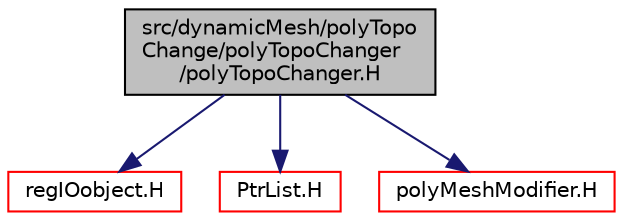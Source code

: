 digraph "src/dynamicMesh/polyTopoChange/polyTopoChanger/polyTopoChanger.H"
{
  bgcolor="transparent";
  edge [fontname="Helvetica",fontsize="10",labelfontname="Helvetica",labelfontsize="10"];
  node [fontname="Helvetica",fontsize="10",shape=record];
  Node1 [label="src/dynamicMesh/polyTopo\lChange/polyTopoChanger\l/polyTopoChanger.H",height=0.2,width=0.4,color="black", fillcolor="grey75", style="filled", fontcolor="black"];
  Node1 -> Node2 [color="midnightblue",fontsize="10",style="solid",fontname="Helvetica"];
  Node2 [label="regIOobject.H",height=0.2,width=0.4,color="red",URL="$a08021.html"];
  Node1 -> Node3 [color="midnightblue",fontsize="10",style="solid",fontname="Helvetica"];
  Node3 [label="PtrList.H",height=0.2,width=0.4,color="red",URL="$a07836.html"];
  Node1 -> Node4 [color="midnightblue",fontsize="10",style="solid",fontname="Helvetica"];
  Node4 [label="polyMeshModifier.H",height=0.2,width=0.4,color="red",URL="$a05017.html"];
}
